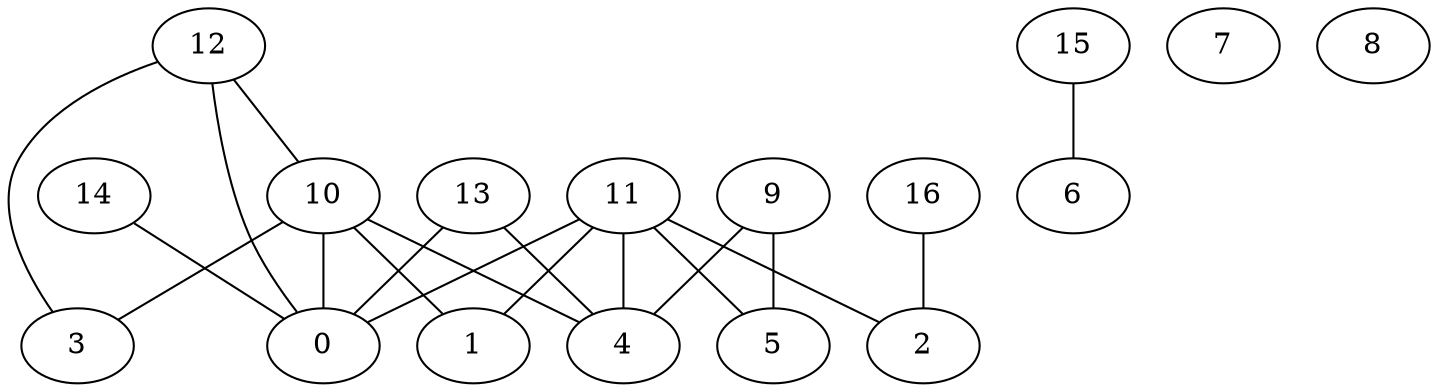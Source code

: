 graph G {
0;
1;
2;
3;
4;
5;
6;
7;
8;
9;
10;
11;
12;
13;
14;
15;
16;
16--2 ;
15--6 ;
14--0 ;
13--4 ;
13--0 ;
12--10 ;
12--3 ;
12--0 ;
11--0 ;
11--1 ;
11--5 ;
11--4 ;
11--2 ;
10--3 ;
10--4 ;
10--1 ;
10--0 ;
9--5 ;
9--4 ;
}
